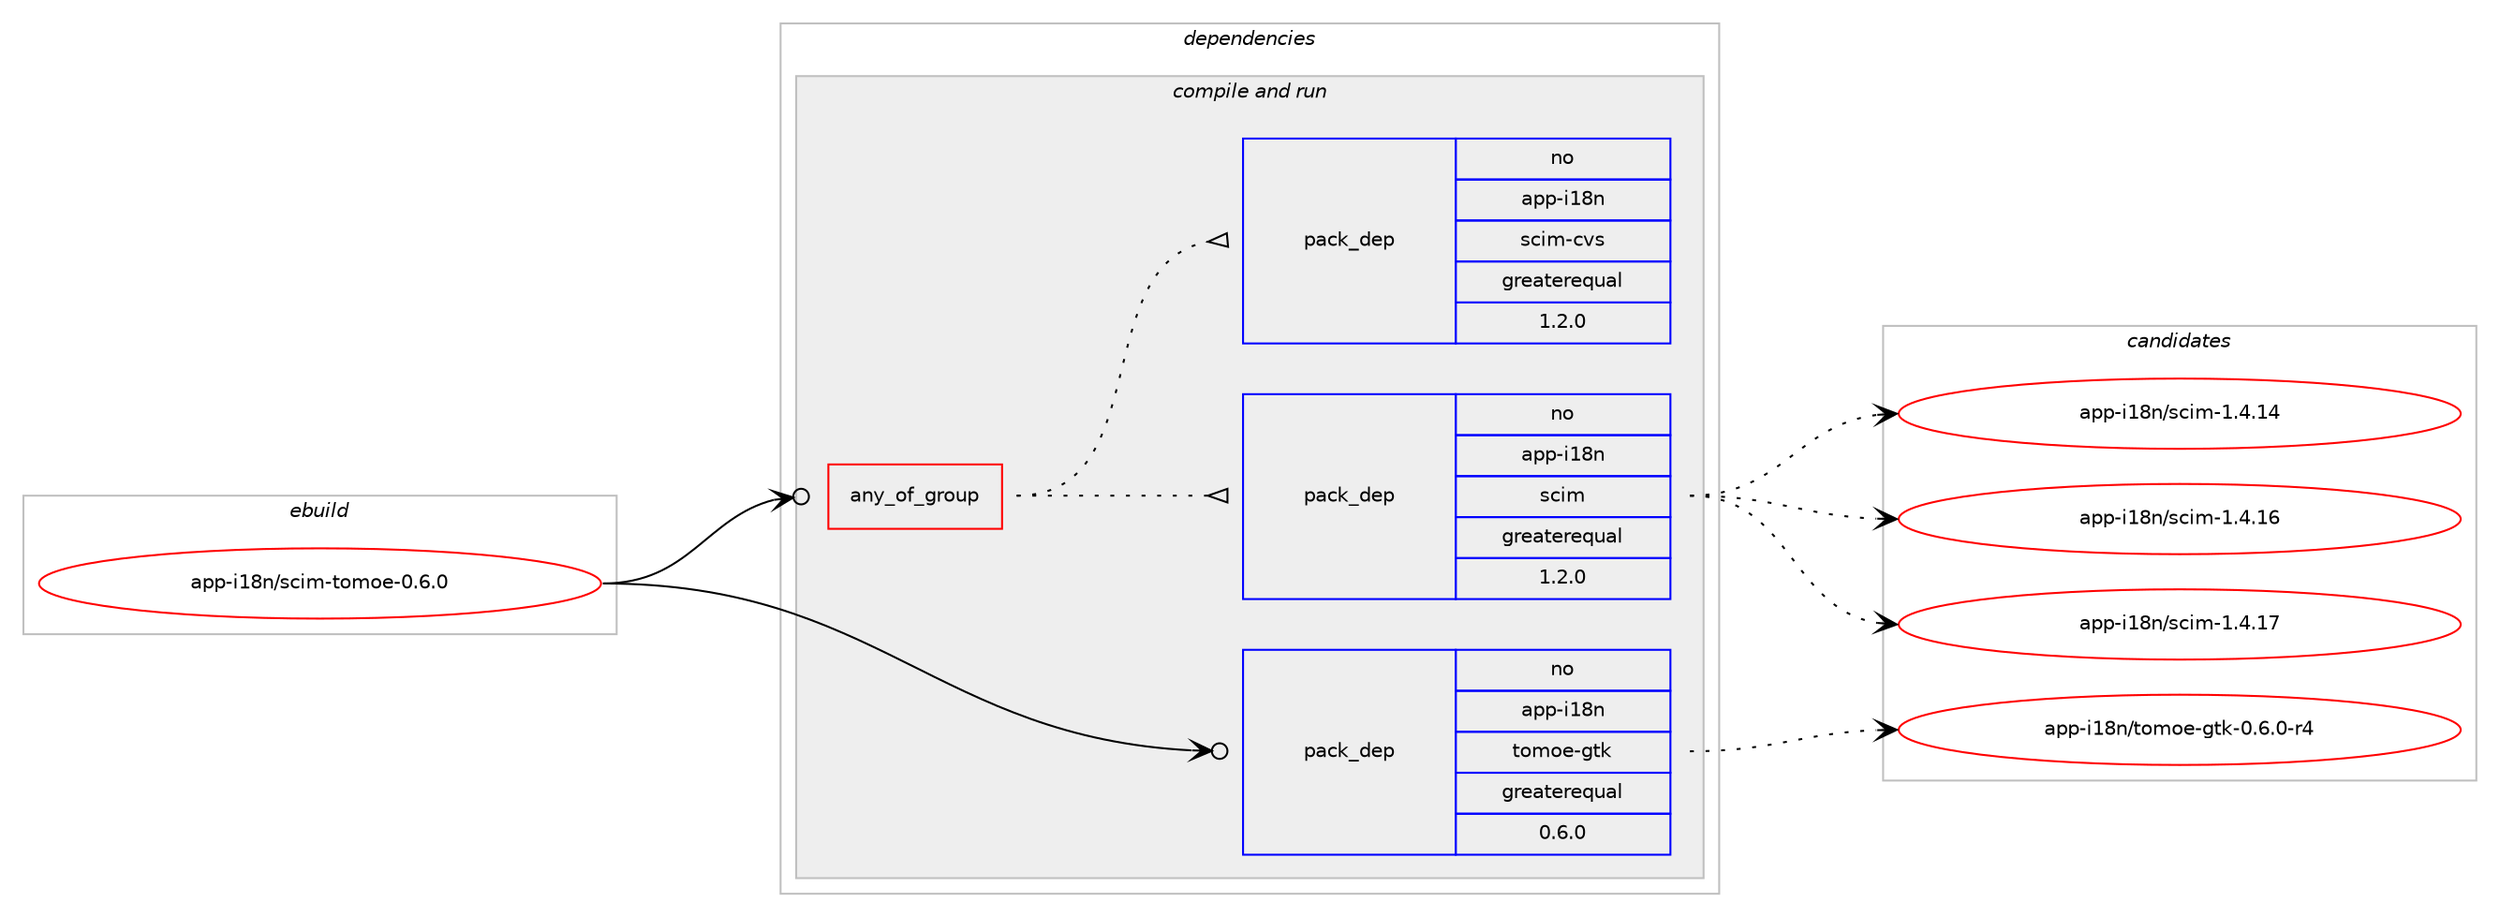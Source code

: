 digraph prolog {

# *************
# Graph options
# *************

newrank=true;
concentrate=true;
compound=true;
graph [rankdir=LR,fontname=Helvetica,fontsize=10,ranksep=1.5];#, ranksep=2.5, nodesep=0.2];
edge  [arrowhead=vee];
node  [fontname=Helvetica,fontsize=10];

# **********
# The ebuild
# **********

subgraph cluster_leftcol {
color=gray;
rank=same;
label=<<i>ebuild</i>>;
id [label="app-i18n/scim-tomoe-0.6.0", color=red, width=4, href="../app-i18n/scim-tomoe-0.6.0.svg"];
}

# ****************
# The dependencies
# ****************

subgraph cluster_midcol {
color=gray;
label=<<i>dependencies</i>>;
subgraph cluster_compile {
fillcolor="#eeeeee";
style=filled;
label=<<i>compile</i>>;
}
subgraph cluster_compileandrun {
fillcolor="#eeeeee";
style=filled;
label=<<i>compile and run</i>>;
subgraph any689 {
dependency43732 [label=<<TABLE BORDER="0" CELLBORDER="1" CELLSPACING="0" CELLPADDING="4"><TR><TD CELLPADDING="10">any_of_group</TD></TR></TABLE>>, shape=none, color=red];subgraph pack31068 {
dependency43733 [label=<<TABLE BORDER="0" CELLBORDER="1" CELLSPACING="0" CELLPADDING="4" WIDTH="220"><TR><TD ROWSPAN="6" CELLPADDING="30">pack_dep</TD></TR><TR><TD WIDTH="110">no</TD></TR><TR><TD>app-i18n</TD></TR><TR><TD>scim</TD></TR><TR><TD>greaterequal</TD></TR><TR><TD>1.2.0</TD></TR></TABLE>>, shape=none, color=blue];
}
dependency43732:e -> dependency43733:w [weight=20,style="dotted",arrowhead="oinv"];
subgraph pack31069 {
dependency43734 [label=<<TABLE BORDER="0" CELLBORDER="1" CELLSPACING="0" CELLPADDING="4" WIDTH="220"><TR><TD ROWSPAN="6" CELLPADDING="30">pack_dep</TD></TR><TR><TD WIDTH="110">no</TD></TR><TR><TD>app-i18n</TD></TR><TR><TD>scim-cvs</TD></TR><TR><TD>greaterequal</TD></TR><TR><TD>1.2.0</TD></TR></TABLE>>, shape=none, color=blue];
}
dependency43732:e -> dependency43734:w [weight=20,style="dotted",arrowhead="oinv"];
}
id:e -> dependency43732:w [weight=20,style="solid",arrowhead="odotvee"];
subgraph pack31070 {
dependency43735 [label=<<TABLE BORDER="0" CELLBORDER="1" CELLSPACING="0" CELLPADDING="4" WIDTH="220"><TR><TD ROWSPAN="6" CELLPADDING="30">pack_dep</TD></TR><TR><TD WIDTH="110">no</TD></TR><TR><TD>app-i18n</TD></TR><TR><TD>tomoe-gtk</TD></TR><TR><TD>greaterequal</TD></TR><TR><TD>0.6.0</TD></TR></TABLE>>, shape=none, color=blue];
}
id:e -> dependency43735:w [weight=20,style="solid",arrowhead="odotvee"];
}
subgraph cluster_run {
fillcolor="#eeeeee";
style=filled;
label=<<i>run</i>>;
}
}

# **************
# The candidates
# **************

subgraph cluster_choices {
rank=same;
color=gray;
label=<<i>candidates</i>>;

subgraph choice31068 {
color=black;
nodesep=1;
choice97112112451054956110471159910510945494652464952 [label="app-i18n/scim-1.4.14", color=red, width=4,href="../app-i18n/scim-1.4.14.svg"];
choice97112112451054956110471159910510945494652464954 [label="app-i18n/scim-1.4.16", color=red, width=4,href="../app-i18n/scim-1.4.16.svg"];
choice97112112451054956110471159910510945494652464955 [label="app-i18n/scim-1.4.17", color=red, width=4,href="../app-i18n/scim-1.4.17.svg"];
dependency43733:e -> choice97112112451054956110471159910510945494652464952:w [style=dotted,weight="100"];
dependency43733:e -> choice97112112451054956110471159910510945494652464954:w [style=dotted,weight="100"];
dependency43733:e -> choice97112112451054956110471159910510945494652464955:w [style=dotted,weight="100"];
}
subgraph choice31069 {
color=black;
nodesep=1;
}
subgraph choice31070 {
color=black;
nodesep=1;
choice9711211245105495611047116111109111101451031161074548465446484511452 [label="app-i18n/tomoe-gtk-0.6.0-r4", color=red, width=4,href="../app-i18n/tomoe-gtk-0.6.0-r4.svg"];
dependency43735:e -> choice9711211245105495611047116111109111101451031161074548465446484511452:w [style=dotted,weight="100"];
}
}

}

